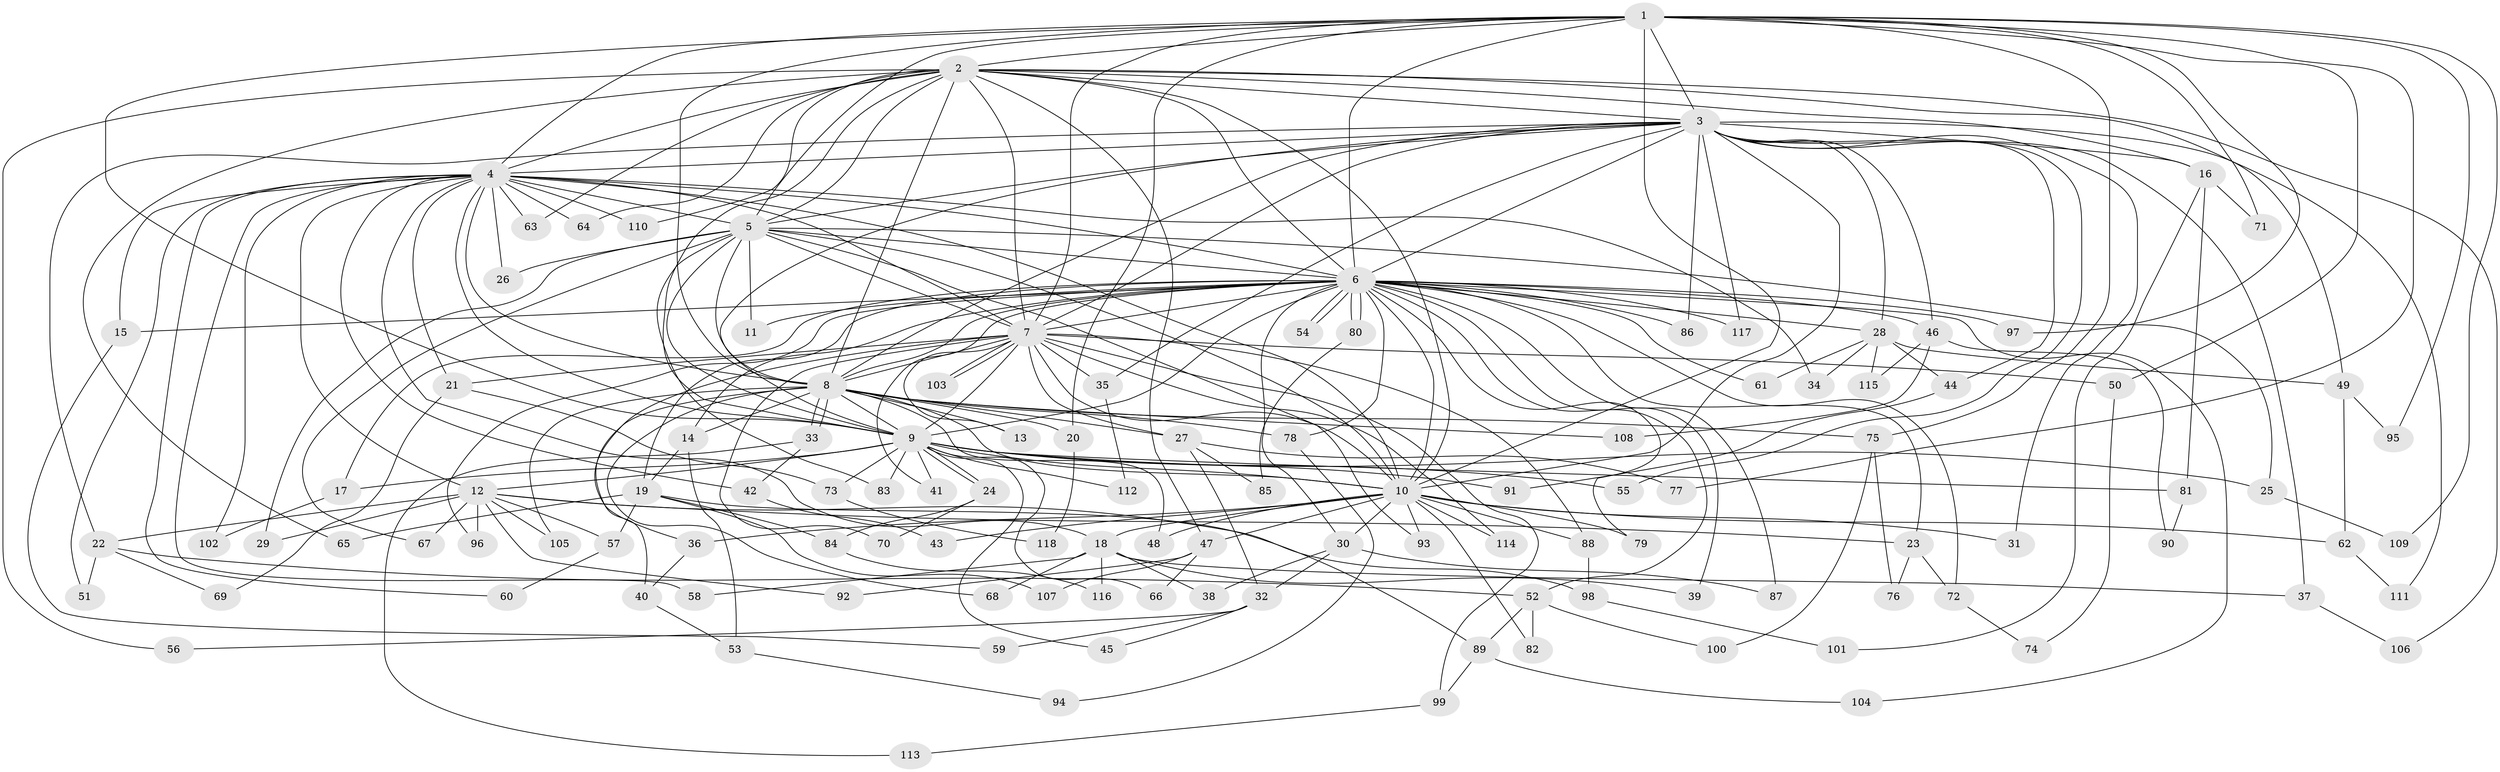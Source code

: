 // coarse degree distribution, {25: 0.01098901098901099, 15: 0.01098901098901099, 21: 0.01098901098901099, 20: 0.01098901098901099, 13: 0.01098901098901099, 33: 0.01098901098901099, 19: 0.02197802197802198, 22: 0.01098901098901099, 2: 0.5384615384615384, 12: 0.01098901098901099, 4: 0.06593406593406594, 3: 0.17582417582417584, 8: 0.03296703296703297, 5: 0.06593406593406594, 7: 0.01098901098901099}
// Generated by graph-tools (version 1.1) at 2025/51/02/27/25 19:51:45]
// undirected, 118 vertices, 261 edges
graph export_dot {
graph [start="1"]
  node [color=gray90,style=filled];
  1;
  2;
  3;
  4;
  5;
  6;
  7;
  8;
  9;
  10;
  11;
  12;
  13;
  14;
  15;
  16;
  17;
  18;
  19;
  20;
  21;
  22;
  23;
  24;
  25;
  26;
  27;
  28;
  29;
  30;
  31;
  32;
  33;
  34;
  35;
  36;
  37;
  38;
  39;
  40;
  41;
  42;
  43;
  44;
  45;
  46;
  47;
  48;
  49;
  50;
  51;
  52;
  53;
  54;
  55;
  56;
  57;
  58;
  59;
  60;
  61;
  62;
  63;
  64;
  65;
  66;
  67;
  68;
  69;
  70;
  71;
  72;
  73;
  74;
  75;
  76;
  77;
  78;
  79;
  80;
  81;
  82;
  83;
  84;
  85;
  86;
  87;
  88;
  89;
  90;
  91;
  92;
  93;
  94;
  95;
  96;
  97;
  98;
  99;
  100;
  101;
  102;
  103;
  104;
  105;
  106;
  107;
  108;
  109;
  110;
  111;
  112;
  113;
  114;
  115;
  116;
  117;
  118;
  1 -- 2;
  1 -- 3;
  1 -- 4;
  1 -- 5;
  1 -- 6;
  1 -- 7;
  1 -- 8;
  1 -- 9;
  1 -- 10;
  1 -- 20;
  1 -- 50;
  1 -- 71;
  1 -- 75;
  1 -- 77;
  1 -- 95;
  1 -- 97;
  1 -- 109;
  2 -- 3;
  2 -- 4;
  2 -- 5;
  2 -- 6;
  2 -- 7;
  2 -- 8;
  2 -- 9;
  2 -- 10;
  2 -- 16;
  2 -- 47;
  2 -- 49;
  2 -- 56;
  2 -- 63;
  2 -- 64;
  2 -- 65;
  2 -- 106;
  2 -- 110;
  3 -- 4;
  3 -- 5;
  3 -- 6;
  3 -- 7;
  3 -- 8;
  3 -- 9;
  3 -- 10;
  3 -- 16;
  3 -- 22;
  3 -- 28;
  3 -- 31;
  3 -- 35;
  3 -- 37;
  3 -- 44;
  3 -- 46;
  3 -- 55;
  3 -- 86;
  3 -- 111;
  3 -- 117;
  4 -- 5;
  4 -- 6;
  4 -- 7;
  4 -- 8;
  4 -- 9;
  4 -- 10;
  4 -- 12;
  4 -- 15;
  4 -- 18;
  4 -- 21;
  4 -- 26;
  4 -- 34;
  4 -- 42;
  4 -- 51;
  4 -- 58;
  4 -- 60;
  4 -- 63;
  4 -- 64;
  4 -- 102;
  4 -- 110;
  5 -- 6;
  5 -- 7;
  5 -- 8;
  5 -- 9;
  5 -- 10;
  5 -- 11;
  5 -- 25;
  5 -- 26;
  5 -- 29;
  5 -- 67;
  5 -- 83;
  5 -- 93;
  6 -- 7;
  6 -- 8;
  6 -- 9;
  6 -- 10;
  6 -- 11;
  6 -- 14;
  6 -- 15;
  6 -- 17;
  6 -- 19;
  6 -- 23;
  6 -- 28;
  6 -- 30;
  6 -- 39;
  6 -- 41;
  6 -- 46;
  6 -- 52;
  6 -- 54;
  6 -- 54;
  6 -- 61;
  6 -- 72;
  6 -- 78;
  6 -- 79;
  6 -- 80;
  6 -- 80;
  6 -- 86;
  6 -- 87;
  6 -- 96;
  6 -- 97;
  6 -- 104;
  6 -- 117;
  7 -- 8;
  7 -- 9;
  7 -- 10;
  7 -- 13;
  7 -- 21;
  7 -- 27;
  7 -- 35;
  7 -- 36;
  7 -- 50;
  7 -- 70;
  7 -- 88;
  7 -- 99;
  7 -- 103;
  7 -- 103;
  7 -- 114;
  8 -- 9;
  8 -- 10;
  8 -- 13;
  8 -- 14;
  8 -- 20;
  8 -- 27;
  8 -- 33;
  8 -- 33;
  8 -- 40;
  8 -- 48;
  8 -- 68;
  8 -- 75;
  8 -- 78;
  8 -- 105;
  8 -- 108;
  9 -- 10;
  9 -- 12;
  9 -- 17;
  9 -- 24;
  9 -- 24;
  9 -- 25;
  9 -- 41;
  9 -- 45;
  9 -- 55;
  9 -- 66;
  9 -- 73;
  9 -- 81;
  9 -- 83;
  9 -- 91;
  9 -- 112;
  10 -- 18;
  10 -- 30;
  10 -- 31;
  10 -- 36;
  10 -- 43;
  10 -- 47;
  10 -- 48;
  10 -- 62;
  10 -- 79;
  10 -- 82;
  10 -- 88;
  10 -- 93;
  10 -- 114;
  12 -- 22;
  12 -- 23;
  12 -- 29;
  12 -- 57;
  12 -- 67;
  12 -- 92;
  12 -- 96;
  12 -- 98;
  12 -- 105;
  14 -- 19;
  14 -- 53;
  15 -- 59;
  16 -- 71;
  16 -- 81;
  16 -- 101;
  17 -- 102;
  18 -- 37;
  18 -- 38;
  18 -- 39;
  18 -- 58;
  18 -- 68;
  18 -- 116;
  19 -- 57;
  19 -- 65;
  19 -- 84;
  19 -- 89;
  19 -- 107;
  20 -- 118;
  21 -- 69;
  21 -- 73;
  22 -- 51;
  22 -- 52;
  22 -- 69;
  23 -- 72;
  23 -- 76;
  24 -- 70;
  24 -- 84;
  25 -- 109;
  27 -- 32;
  27 -- 77;
  27 -- 85;
  28 -- 34;
  28 -- 44;
  28 -- 49;
  28 -- 61;
  28 -- 115;
  30 -- 32;
  30 -- 38;
  30 -- 87;
  32 -- 45;
  32 -- 56;
  32 -- 59;
  33 -- 42;
  33 -- 113;
  35 -- 112;
  36 -- 40;
  37 -- 106;
  40 -- 53;
  42 -- 43;
  44 -- 91;
  46 -- 90;
  46 -- 108;
  46 -- 115;
  47 -- 66;
  47 -- 92;
  47 -- 107;
  49 -- 62;
  49 -- 95;
  50 -- 74;
  52 -- 82;
  52 -- 89;
  52 -- 100;
  53 -- 94;
  57 -- 60;
  62 -- 111;
  72 -- 74;
  73 -- 118;
  75 -- 76;
  75 -- 100;
  78 -- 94;
  80 -- 85;
  81 -- 90;
  84 -- 116;
  88 -- 98;
  89 -- 99;
  89 -- 104;
  98 -- 101;
  99 -- 113;
}
